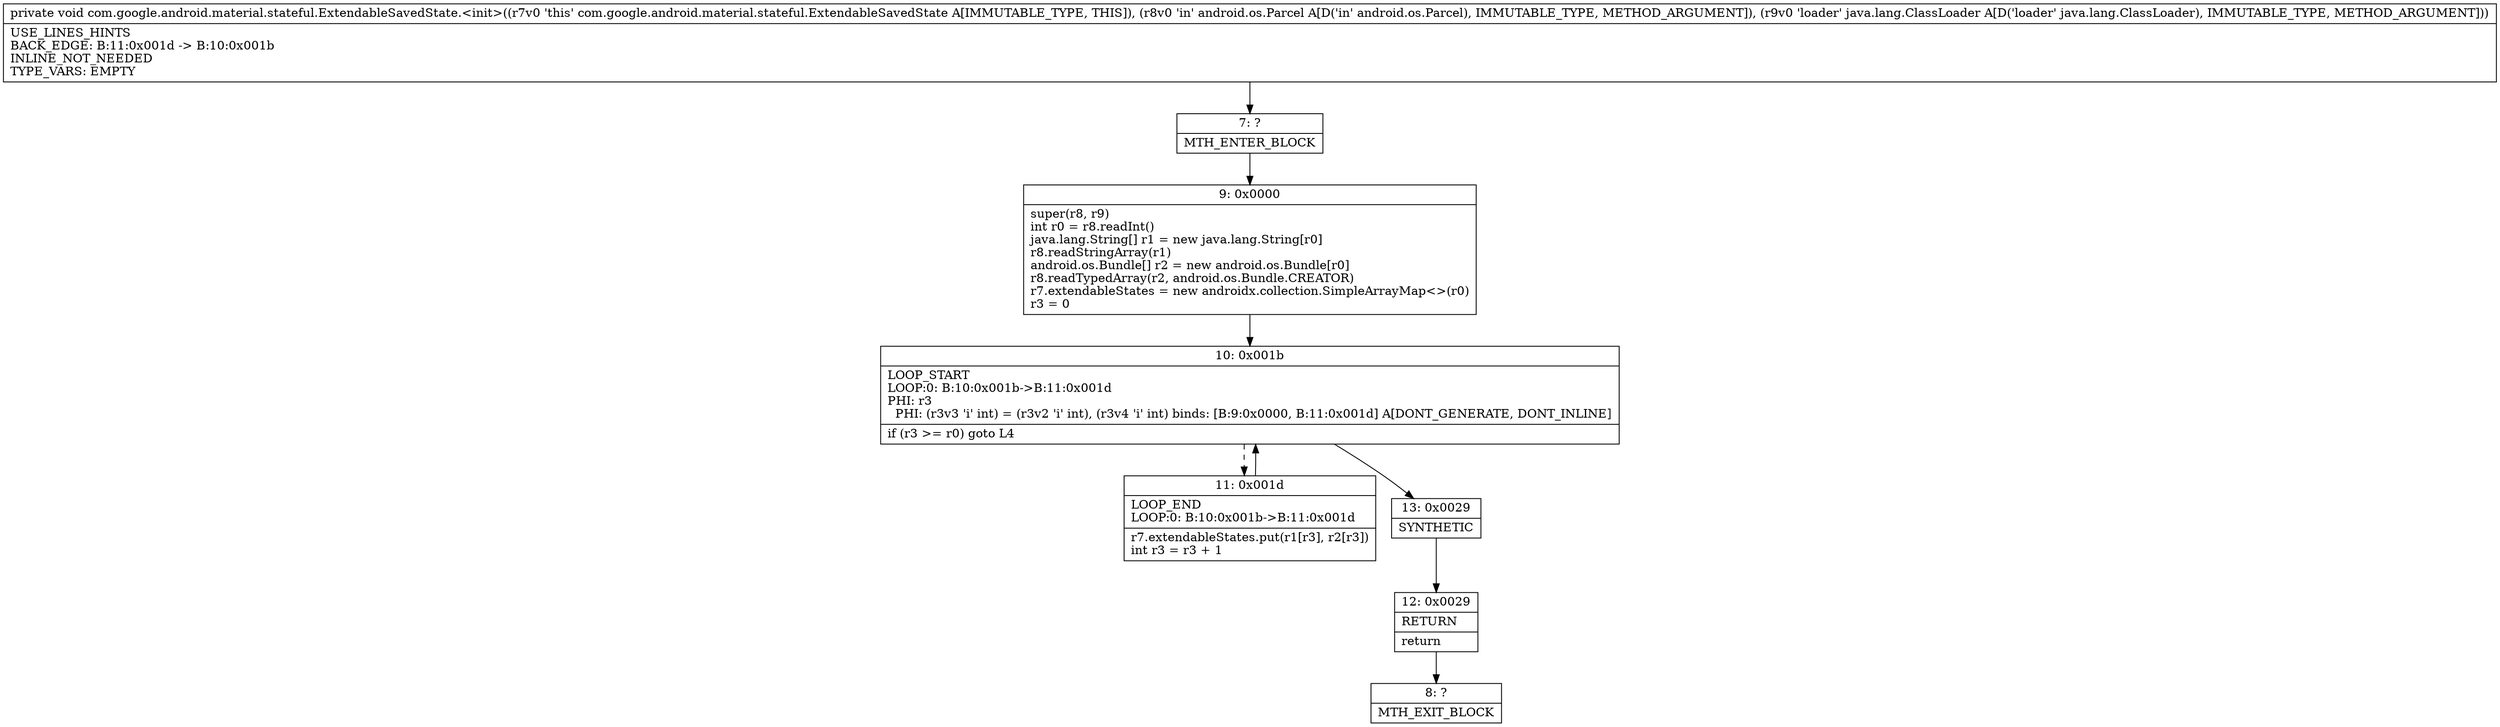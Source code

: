 digraph "CFG forcom.google.android.material.stateful.ExtendableSavedState.\<init\>(Landroid\/os\/Parcel;Ljava\/lang\/ClassLoader;)V" {
Node_7 [shape=record,label="{7\:\ ?|MTH_ENTER_BLOCK\l}"];
Node_9 [shape=record,label="{9\:\ 0x0000|super(r8, r9)\lint r0 = r8.readInt()\ljava.lang.String[] r1 = new java.lang.String[r0]\lr8.readStringArray(r1)\landroid.os.Bundle[] r2 = new android.os.Bundle[r0]\lr8.readTypedArray(r2, android.os.Bundle.CREATOR)\lr7.extendableStates = new androidx.collection.SimpleArrayMap\<\>(r0)\lr3 = 0\l}"];
Node_10 [shape=record,label="{10\:\ 0x001b|LOOP_START\lLOOP:0: B:10:0x001b\-\>B:11:0x001d\lPHI: r3 \l  PHI: (r3v3 'i' int) = (r3v2 'i' int), (r3v4 'i' int) binds: [B:9:0x0000, B:11:0x001d] A[DONT_GENERATE, DONT_INLINE]\l|if (r3 \>= r0) goto L4\l}"];
Node_11 [shape=record,label="{11\:\ 0x001d|LOOP_END\lLOOP:0: B:10:0x001b\-\>B:11:0x001d\l|r7.extendableStates.put(r1[r3], r2[r3])\lint r3 = r3 + 1\l}"];
Node_13 [shape=record,label="{13\:\ 0x0029|SYNTHETIC\l}"];
Node_12 [shape=record,label="{12\:\ 0x0029|RETURN\l|return\l}"];
Node_8 [shape=record,label="{8\:\ ?|MTH_EXIT_BLOCK\l}"];
MethodNode[shape=record,label="{private void com.google.android.material.stateful.ExtendableSavedState.\<init\>((r7v0 'this' com.google.android.material.stateful.ExtendableSavedState A[IMMUTABLE_TYPE, THIS]), (r8v0 'in' android.os.Parcel A[D('in' android.os.Parcel), IMMUTABLE_TYPE, METHOD_ARGUMENT]), (r9v0 'loader' java.lang.ClassLoader A[D('loader' java.lang.ClassLoader), IMMUTABLE_TYPE, METHOD_ARGUMENT]))  | USE_LINES_HINTS\lBACK_EDGE: B:11:0x001d \-\> B:10:0x001b\lINLINE_NOT_NEEDED\lTYPE_VARS: EMPTY\l}"];
MethodNode -> Node_7;Node_7 -> Node_9;
Node_9 -> Node_10;
Node_10 -> Node_11[style=dashed];
Node_10 -> Node_13;
Node_11 -> Node_10;
Node_13 -> Node_12;
Node_12 -> Node_8;
}


